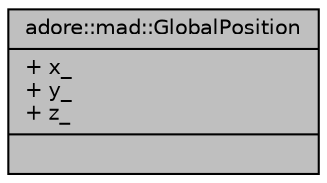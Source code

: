 digraph "adore::mad::GlobalPosition"
{
 // LATEX_PDF_SIZE
  edge [fontname="Helvetica",fontsize="10",labelfontname="Helvetica",labelfontsize="10"];
  node [fontname="Helvetica",fontsize="10",shape=record];
  Node1 [label="{adore::mad::GlobalPosition\n|+ x_\l+ y_\l+ z_\l|}",height=0.2,width=0.4,color="black", fillcolor="grey75", style="filled", fontcolor="black",tooltip=" "];
}
